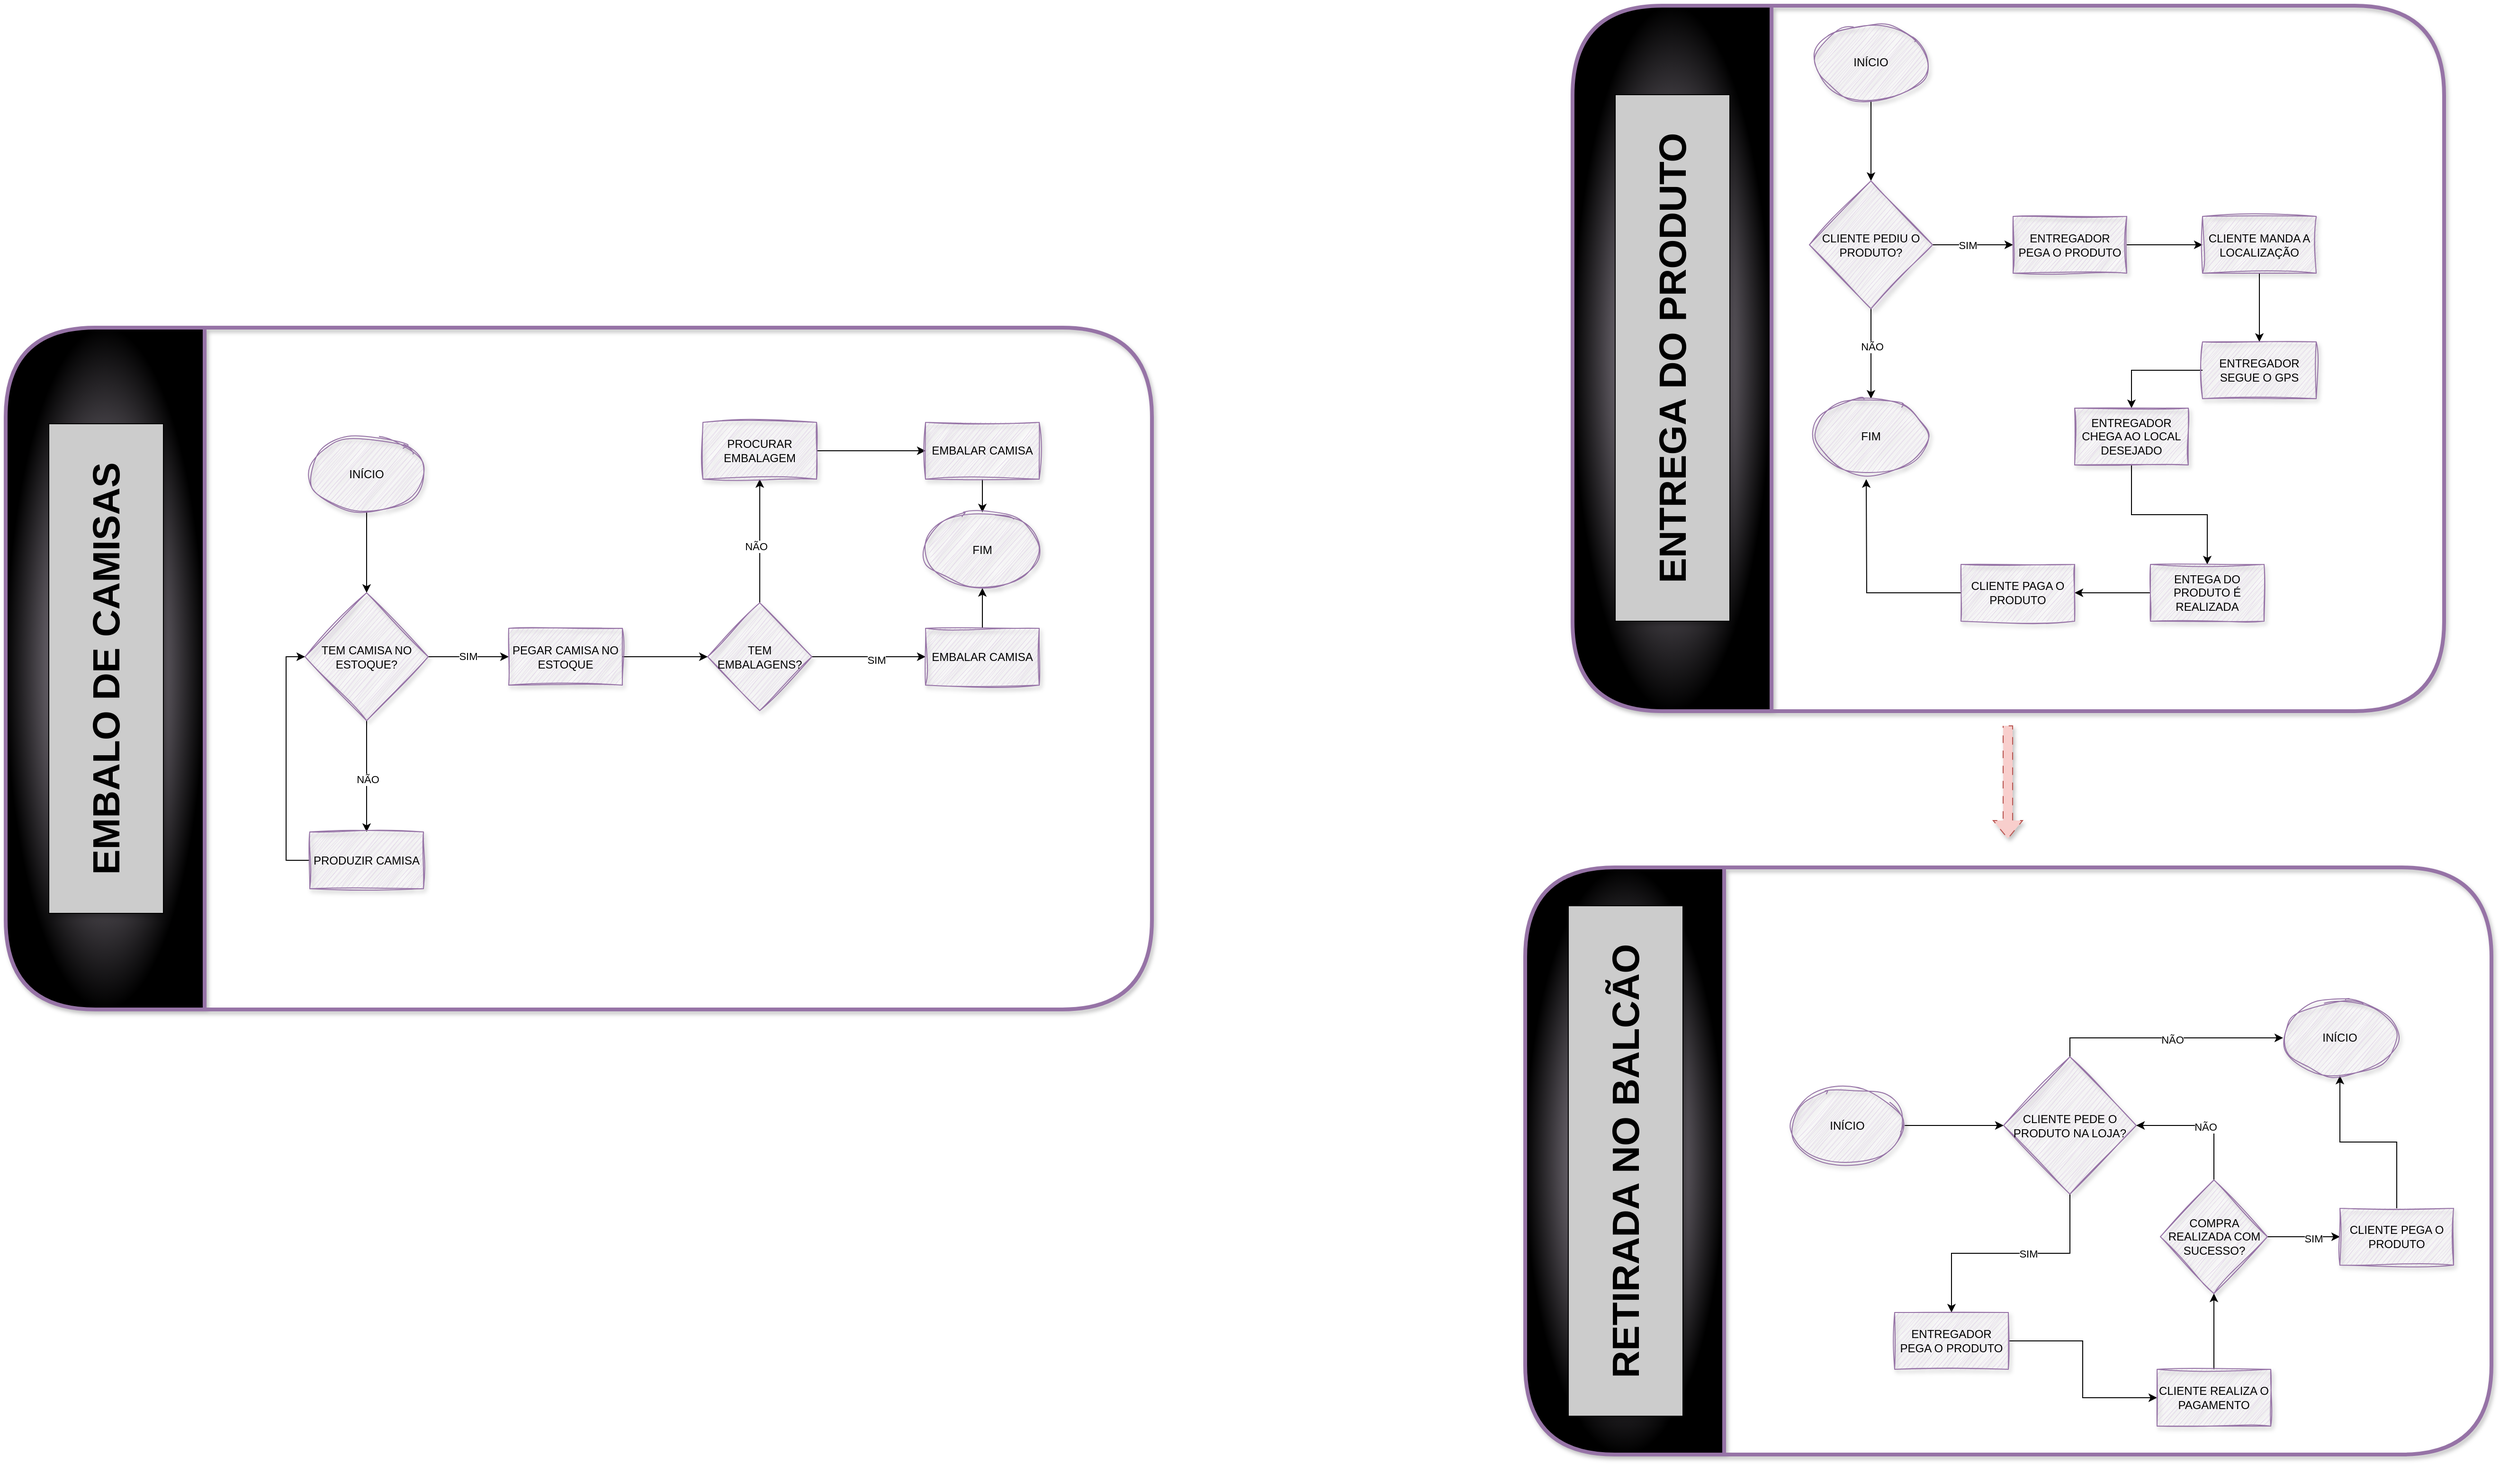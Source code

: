 <mxfile version="24.4.8" type="device">
  <diagram name="Página-1" id="2dj3aInbsEPUunj4bMWg">
    <mxGraphModel dx="8824" dy="3910" grid="1" gridSize="10" guides="1" tooltips="1" connect="1" arrows="1" fold="1" page="1" pageScale="1" pageWidth="827" pageHeight="1169" math="0" shadow="0">
      <root>
        <mxCell id="0" />
        <mxCell id="1" parent="0" />
        <mxCell id="L2LrHDuiY713Vmyu1FEo-11" value="" style="edgeStyle=orthogonalEdgeStyle;rounded=0;orthogonalLoop=1;jettySize=auto;html=1;" parent="1" edge="1">
          <mxGeometry relative="1" as="geometry">
            <mxPoint x="540" y="430" as="sourcePoint" />
            <mxPoint x="540" y="430" as="targetPoint" />
          </mxGeometry>
        </mxCell>
        <mxCell id="L2LrHDuiY713Vmyu1FEo-116" style="edgeStyle=orthogonalEdgeStyle;rounded=0;orthogonalLoop=1;jettySize=auto;html=1;exitX=0;exitY=0.5;exitDx=0;exitDy=0;entryX=0;entryY=0.5;entryDx=0;entryDy=0;" parent="1" edge="1">
          <mxGeometry relative="1" as="geometry">
            <mxPoint x="-570" y="1160" as="targetPoint" />
          </mxGeometry>
        </mxCell>
        <mxCell id="L2LrHDuiY713Vmyu1FEo-135" value="&lt;blockquote style=&quot;line-height: 100%; font-size: 40px;&quot;&gt;EMBALO DE CAMISAS&lt;/blockquote&gt;" style="swimlane;horizontal=0;whiteSpace=wrap;html=1;startSize=210;strokeWidth=4;textShadow=1;labelBackgroundColor=#CCCCCC;labelBorderColor=default;fillColor=#e1d5e7;strokeColor=#9673a6;shadow=1;rounded=1;glass=0;swimlaneFillColor=none;gradientColor=default;gradientDirection=radial;" parent="1" vertex="1">
          <mxGeometry x="-1230" y="580" width="1210" height="720" as="geometry" />
        </mxCell>
        <mxCell id="z3RvKmDt7ZSWgqSZPwkr-36" value="" style="edgeStyle=orthogonalEdgeStyle;rounded=0;orthogonalLoop=1;jettySize=auto;html=1;" parent="L2LrHDuiY713Vmyu1FEo-135" source="L2LrHDuiY713Vmyu1FEo-60" target="z3RvKmDt7ZSWgqSZPwkr-35" edge="1">
          <mxGeometry relative="1" as="geometry" />
        </mxCell>
        <mxCell id="L2LrHDuiY713Vmyu1FEo-60" value="INÍCIO" style="ellipse;whiteSpace=wrap;html=1;fillColor=#e1d5e7;strokeColor=#9673a6;shadow=1;sketch=1;curveFitting=1;jiggle=2;" parent="L2LrHDuiY713Vmyu1FEo-135" vertex="1">
          <mxGeometry x="321" y="115.01" width="120" height="80" as="geometry" />
        </mxCell>
        <mxCell id="z3RvKmDt7ZSWgqSZPwkr-40" value="" style="edgeStyle=orthogonalEdgeStyle;rounded=0;orthogonalLoop=1;jettySize=auto;html=1;" parent="L2LrHDuiY713Vmyu1FEo-135" source="z3RvKmDt7ZSWgqSZPwkr-35" target="z3RvKmDt7ZSWgqSZPwkr-39" edge="1">
          <mxGeometry relative="1" as="geometry" />
        </mxCell>
        <mxCell id="z3RvKmDt7ZSWgqSZPwkr-42" value="NÃO" style="edgeLabel;html=1;align=center;verticalAlign=middle;resizable=0;points=[];" parent="z3RvKmDt7ZSWgqSZPwkr-40" vertex="1" connectable="0">
          <mxGeometry x="0.056" y="1" relative="1" as="geometry">
            <mxPoint as="offset" />
          </mxGeometry>
        </mxCell>
        <mxCell id="z3RvKmDt7ZSWgqSZPwkr-44" value="" style="edgeStyle=orthogonalEdgeStyle;rounded=0;orthogonalLoop=1;jettySize=auto;html=1;" parent="L2LrHDuiY713Vmyu1FEo-135" source="z3RvKmDt7ZSWgqSZPwkr-35" target="z3RvKmDt7ZSWgqSZPwkr-43" edge="1">
          <mxGeometry relative="1" as="geometry" />
        </mxCell>
        <mxCell id="z3RvKmDt7ZSWgqSZPwkr-45" value="SIM" style="edgeLabel;html=1;align=center;verticalAlign=middle;resizable=0;points=[];" parent="z3RvKmDt7ZSWgqSZPwkr-44" vertex="1" connectable="0">
          <mxGeometry x="-0.021" y="1" relative="1" as="geometry">
            <mxPoint as="offset" />
          </mxGeometry>
        </mxCell>
        <mxCell id="z3RvKmDt7ZSWgqSZPwkr-35" value="TEM CAMISA NO ESTOQUE?" style="rhombus;whiteSpace=wrap;html=1;fillColor=#e1d5e7;strokeColor=#9673a6;shadow=1;sketch=1;curveFitting=1;jiggle=2;" parent="L2LrHDuiY713Vmyu1FEo-135" vertex="1">
          <mxGeometry x="316" y="280.01" width="130" height="135" as="geometry" />
        </mxCell>
        <mxCell id="z3RvKmDt7ZSWgqSZPwkr-41" style="edgeStyle=orthogonalEdgeStyle;rounded=0;orthogonalLoop=1;jettySize=auto;html=1;exitX=0;exitY=0.5;exitDx=0;exitDy=0;entryX=0;entryY=0.5;entryDx=0;entryDy=0;" parent="L2LrHDuiY713Vmyu1FEo-135" source="z3RvKmDt7ZSWgqSZPwkr-39" target="z3RvKmDt7ZSWgqSZPwkr-35" edge="1">
          <mxGeometry relative="1" as="geometry" />
        </mxCell>
        <mxCell id="z3RvKmDt7ZSWgqSZPwkr-39" value="PRODUZIR CAMISA" style="whiteSpace=wrap;html=1;fillColor=#e1d5e7;strokeColor=#9673a6;shadow=1;sketch=1;curveFitting=1;jiggle=2;" parent="L2LrHDuiY713Vmyu1FEo-135" vertex="1">
          <mxGeometry x="321" y="532.51" width="120" height="60" as="geometry" />
        </mxCell>
        <mxCell id="z3RvKmDt7ZSWgqSZPwkr-49" value="" style="edgeStyle=orthogonalEdgeStyle;rounded=0;orthogonalLoop=1;jettySize=auto;html=1;" parent="L2LrHDuiY713Vmyu1FEo-135" source="z3RvKmDt7ZSWgqSZPwkr-43" target="z3RvKmDt7ZSWgqSZPwkr-48" edge="1">
          <mxGeometry relative="1" as="geometry" />
        </mxCell>
        <mxCell id="z3RvKmDt7ZSWgqSZPwkr-43" value="PEGAR CAMISA NO ESTOQUE" style="whiteSpace=wrap;html=1;fillColor=#e1d5e7;strokeColor=#9673a6;shadow=1;sketch=1;curveFitting=1;jiggle=2;" parent="L2LrHDuiY713Vmyu1FEo-135" vertex="1">
          <mxGeometry x="531" y="317.51" width="120" height="60" as="geometry" />
        </mxCell>
        <mxCell id="z3RvKmDt7ZSWgqSZPwkr-51" value="" style="edgeStyle=orthogonalEdgeStyle;rounded=0;orthogonalLoop=1;jettySize=auto;html=1;" parent="L2LrHDuiY713Vmyu1FEo-135" source="z3RvKmDt7ZSWgqSZPwkr-48" target="z3RvKmDt7ZSWgqSZPwkr-50" edge="1">
          <mxGeometry relative="1" as="geometry" />
        </mxCell>
        <mxCell id="z3RvKmDt7ZSWgqSZPwkr-52" value="NÃO" style="edgeLabel;html=1;align=center;verticalAlign=middle;resizable=0;points=[];" parent="z3RvKmDt7ZSWgqSZPwkr-51" vertex="1" connectable="0">
          <mxGeometry x="-0.08" y="4" relative="1" as="geometry">
            <mxPoint as="offset" />
          </mxGeometry>
        </mxCell>
        <mxCell id="z3RvKmDt7ZSWgqSZPwkr-53" value="" style="edgeStyle=orthogonalEdgeStyle;rounded=0;orthogonalLoop=1;jettySize=auto;html=1;" parent="L2LrHDuiY713Vmyu1FEo-135" source="z3RvKmDt7ZSWgqSZPwkr-48" edge="1">
          <mxGeometry relative="1" as="geometry">
            <mxPoint x="971.0" y="347.515" as="targetPoint" />
          </mxGeometry>
        </mxCell>
        <mxCell id="z3RvKmDt7ZSWgqSZPwkr-54" value="SIM" style="edgeLabel;html=1;align=center;verticalAlign=middle;resizable=0;points=[];" parent="z3RvKmDt7ZSWgqSZPwkr-53" vertex="1" connectable="0">
          <mxGeometry x="0.134" y="-3" relative="1" as="geometry">
            <mxPoint as="offset" />
          </mxGeometry>
        </mxCell>
        <mxCell id="z3RvKmDt7ZSWgqSZPwkr-48" value="TEM EMBALAGENS?" style="rhombus;whiteSpace=wrap;html=1;fillColor=#e1d5e7;strokeColor=#9673a6;shadow=1;sketch=1;curveFitting=1;jiggle=2;" parent="L2LrHDuiY713Vmyu1FEo-135" vertex="1">
          <mxGeometry x="741" y="290.64" width="110" height="113.75" as="geometry" />
        </mxCell>
        <mxCell id="z3RvKmDt7ZSWgqSZPwkr-56" value="" style="edgeStyle=orthogonalEdgeStyle;rounded=0;orthogonalLoop=1;jettySize=auto;html=1;" parent="L2LrHDuiY713Vmyu1FEo-135" source="z3RvKmDt7ZSWgqSZPwkr-50" target="z3RvKmDt7ZSWgqSZPwkr-55" edge="1">
          <mxGeometry relative="1" as="geometry" />
        </mxCell>
        <mxCell id="z3RvKmDt7ZSWgqSZPwkr-50" value="PROCURAR EMBALAGEM" style="whiteSpace=wrap;html=1;fillColor=#e1d5e7;strokeColor=#9673a6;shadow=1;sketch=1;curveFitting=1;jiggle=2;" parent="L2LrHDuiY713Vmyu1FEo-135" vertex="1">
          <mxGeometry x="736" y="100.005" width="120" height="60" as="geometry" />
        </mxCell>
        <mxCell id="z3RvKmDt7ZSWgqSZPwkr-65" value="" style="edgeStyle=orthogonalEdgeStyle;rounded=0;orthogonalLoop=1;jettySize=auto;html=1;" parent="L2LrHDuiY713Vmyu1FEo-135" source="z3RvKmDt7ZSWgqSZPwkr-55" target="z3RvKmDt7ZSWgqSZPwkr-62" edge="1">
          <mxGeometry relative="1" as="geometry" />
        </mxCell>
        <mxCell id="z3RvKmDt7ZSWgqSZPwkr-55" value="EMBALAR CAMISA" style="whiteSpace=wrap;html=1;fillColor=#e1d5e7;strokeColor=#9673a6;shadow=1;sketch=1;curveFitting=1;jiggle=2;" parent="L2LrHDuiY713Vmyu1FEo-135" vertex="1">
          <mxGeometry x="971" y="100.005" width="120" height="60" as="geometry" />
        </mxCell>
        <mxCell id="z3RvKmDt7ZSWgqSZPwkr-64" value="" style="edgeStyle=orthogonalEdgeStyle;rounded=0;orthogonalLoop=1;jettySize=auto;html=1;" parent="L2LrHDuiY713Vmyu1FEo-135" source="z3RvKmDt7ZSWgqSZPwkr-59" target="z3RvKmDt7ZSWgqSZPwkr-62" edge="1">
          <mxGeometry relative="1" as="geometry" />
        </mxCell>
        <mxCell id="z3RvKmDt7ZSWgqSZPwkr-59" value="EMBALAR CAMISA" style="whiteSpace=wrap;html=1;fillColor=#e1d5e7;strokeColor=#9673a6;shadow=1;sketch=1;curveFitting=1;jiggle=2;" parent="L2LrHDuiY713Vmyu1FEo-135" vertex="1">
          <mxGeometry x="971" y="317.515" width="120" height="60" as="geometry" />
        </mxCell>
        <mxCell id="z3RvKmDt7ZSWgqSZPwkr-62" value="FIM" style="ellipse;whiteSpace=wrap;html=1;fillColor=#e1d5e7;strokeColor=#9673a6;shadow=1;sketch=1;curveFitting=1;jiggle=2;" parent="L2LrHDuiY713Vmyu1FEo-135" vertex="1">
          <mxGeometry x="971" y="195.01" width="120" height="80" as="geometry" />
        </mxCell>
        <mxCell id="z3RvKmDt7ZSWgqSZPwkr-66" value="&lt;blockquote style=&quot;line-height: 100%; font-size: 40px;&quot;&gt;ENTREGA DO PRODUTO&lt;/blockquote&gt;" style="swimlane;horizontal=0;whiteSpace=wrap;html=1;startSize=210;strokeWidth=4;textShadow=1;labelBackgroundColor=#CCCCCC;labelBorderColor=default;fillColor=#e1d5e7;strokeColor=#9673a6;shadow=1;rounded=1;glass=0;swimlaneFillColor=none;gradientColor=default;gradientDirection=radial;" parent="1" vertex="1">
          <mxGeometry x="424" y="240" width="920" height="744.99" as="geometry" />
        </mxCell>
        <mxCell id="z3RvKmDt7ZSWgqSZPwkr-67" value="" style="edgeStyle=orthogonalEdgeStyle;rounded=0;orthogonalLoop=1;jettySize=auto;html=1;" parent="z3RvKmDt7ZSWgqSZPwkr-66" source="z3RvKmDt7ZSWgqSZPwkr-68" target="z3RvKmDt7ZSWgqSZPwkr-73" edge="1">
          <mxGeometry relative="1" as="geometry" />
        </mxCell>
        <mxCell id="z3RvKmDt7ZSWgqSZPwkr-68" value="INÍCIO" style="ellipse;whiteSpace=wrap;html=1;fillColor=#e1d5e7;strokeColor=#9673a6;shadow=1;sketch=1;curveFitting=1;jiggle=2;" parent="z3RvKmDt7ZSWgqSZPwkr-66" vertex="1">
          <mxGeometry x="255" y="20" width="120" height="80" as="geometry" />
        </mxCell>
        <mxCell id="z3RvKmDt7ZSWgqSZPwkr-95" value="" style="edgeStyle=orthogonalEdgeStyle;rounded=0;orthogonalLoop=1;jettySize=auto;html=1;" parent="z3RvKmDt7ZSWgqSZPwkr-66" source="z3RvKmDt7ZSWgqSZPwkr-73" target="z3RvKmDt7ZSWgqSZPwkr-93" edge="1">
          <mxGeometry relative="1" as="geometry" />
        </mxCell>
        <mxCell id="z3RvKmDt7ZSWgqSZPwkr-96" value="NÃO" style="edgeLabel;html=1;align=center;verticalAlign=middle;resizable=0;points=[];" parent="z3RvKmDt7ZSWgqSZPwkr-95" vertex="1" connectable="0">
          <mxGeometry x="-0.165" y="1" relative="1" as="geometry">
            <mxPoint as="offset" />
          </mxGeometry>
        </mxCell>
        <mxCell id="z3RvKmDt7ZSWgqSZPwkr-98" value="" style="edgeStyle=orthogonalEdgeStyle;rounded=0;orthogonalLoop=1;jettySize=auto;html=1;" parent="z3RvKmDt7ZSWgqSZPwkr-66" source="z3RvKmDt7ZSWgqSZPwkr-73" target="z3RvKmDt7ZSWgqSZPwkr-97" edge="1">
          <mxGeometry relative="1" as="geometry" />
        </mxCell>
        <mxCell id="z3RvKmDt7ZSWgqSZPwkr-101" value="SIM" style="edgeLabel;html=1;align=center;verticalAlign=middle;resizable=0;points=[];" parent="z3RvKmDt7ZSWgqSZPwkr-98" vertex="1" connectable="0">
          <mxGeometry x="-0.145" relative="1" as="geometry">
            <mxPoint as="offset" />
          </mxGeometry>
        </mxCell>
        <mxCell id="z3RvKmDt7ZSWgqSZPwkr-73" value="CLIENTE PEDIU O PRODUTO?" style="rhombus;whiteSpace=wrap;html=1;fillColor=#e1d5e7;strokeColor=#9673a6;shadow=1;sketch=1;curveFitting=1;jiggle=2;" parent="z3RvKmDt7ZSWgqSZPwkr-66" vertex="1">
          <mxGeometry x="250" y="185" width="130" height="135" as="geometry" />
        </mxCell>
        <mxCell id="z3RvKmDt7ZSWgqSZPwkr-93" value="FIM" style="ellipse;whiteSpace=wrap;html=1;fillColor=#e1d5e7;strokeColor=#9673a6;shadow=1;sketch=1;curveFitting=1;jiggle=2;" parent="z3RvKmDt7ZSWgqSZPwkr-66" vertex="1">
          <mxGeometry x="255" y="414.99" width="120" height="80" as="geometry" />
        </mxCell>
        <mxCell id="z3RvKmDt7ZSWgqSZPwkr-103" value="" style="edgeStyle=orthogonalEdgeStyle;rounded=0;orthogonalLoop=1;jettySize=auto;html=1;" parent="z3RvKmDt7ZSWgqSZPwkr-66" source="z3RvKmDt7ZSWgqSZPwkr-97" target="z3RvKmDt7ZSWgqSZPwkr-102" edge="1">
          <mxGeometry relative="1" as="geometry" />
        </mxCell>
        <mxCell id="z3RvKmDt7ZSWgqSZPwkr-97" value="ENTREGADOR PEGA O PRODUTO" style="whiteSpace=wrap;html=1;fillColor=#e1d5e7;strokeColor=#9673a6;shadow=1;sketch=1;curveFitting=1;jiggle=2;" parent="z3RvKmDt7ZSWgqSZPwkr-66" vertex="1">
          <mxGeometry x="465" y="222.5" width="120" height="60" as="geometry" />
        </mxCell>
        <mxCell id="z3RvKmDt7ZSWgqSZPwkr-105" value="" style="edgeStyle=orthogonalEdgeStyle;rounded=0;orthogonalLoop=1;jettySize=auto;html=1;" parent="z3RvKmDt7ZSWgqSZPwkr-66" source="z3RvKmDt7ZSWgqSZPwkr-102" target="z3RvKmDt7ZSWgqSZPwkr-104" edge="1">
          <mxGeometry relative="1" as="geometry" />
        </mxCell>
        <mxCell id="z3RvKmDt7ZSWgqSZPwkr-102" value="CLIENTE MANDA A LOCALIZAÇÃO" style="whiteSpace=wrap;html=1;fillColor=#e1d5e7;strokeColor=#9673a6;shadow=1;sketch=1;curveFitting=1;jiggle=2;" parent="z3RvKmDt7ZSWgqSZPwkr-66" vertex="1">
          <mxGeometry x="665" y="222.5" width="120" height="60" as="geometry" />
        </mxCell>
        <mxCell id="z3RvKmDt7ZSWgqSZPwkr-107" value="" style="edgeStyle=orthogonalEdgeStyle;rounded=0;orthogonalLoop=1;jettySize=auto;html=1;" parent="z3RvKmDt7ZSWgqSZPwkr-66" source="z3RvKmDt7ZSWgqSZPwkr-104" target="z3RvKmDt7ZSWgqSZPwkr-106" edge="1">
          <mxGeometry relative="1" as="geometry" />
        </mxCell>
        <mxCell id="z3RvKmDt7ZSWgqSZPwkr-104" value="ENTREGADOR SEGUE O GPS" style="whiteSpace=wrap;html=1;fillColor=#e1d5e7;strokeColor=#9673a6;shadow=1;sketch=1;curveFitting=1;jiggle=2;" parent="z3RvKmDt7ZSWgqSZPwkr-66" vertex="1">
          <mxGeometry x="665" y="354.99" width="120" height="60" as="geometry" />
        </mxCell>
        <mxCell id="z3RvKmDt7ZSWgqSZPwkr-134" value="" style="edgeStyle=orthogonalEdgeStyle;rounded=0;orthogonalLoop=1;jettySize=auto;html=1;" parent="z3RvKmDt7ZSWgqSZPwkr-66" source="z3RvKmDt7ZSWgqSZPwkr-106" target="z3RvKmDt7ZSWgqSZPwkr-108" edge="1">
          <mxGeometry relative="1" as="geometry" />
        </mxCell>
        <mxCell id="z3RvKmDt7ZSWgqSZPwkr-106" value="ENTREGADOR CHEGA AO LOCAL DESEJADO" style="whiteSpace=wrap;html=1;fillColor=#e1d5e7;strokeColor=#9673a6;shadow=1;sketch=1;curveFitting=1;jiggle=2;" parent="z3RvKmDt7ZSWgqSZPwkr-66" vertex="1">
          <mxGeometry x="530" y="424.99" width="120" height="60" as="geometry" />
        </mxCell>
        <mxCell id="z3RvKmDt7ZSWgqSZPwkr-138" value="" style="edgeStyle=orthogonalEdgeStyle;rounded=0;orthogonalLoop=1;jettySize=auto;html=1;" parent="z3RvKmDt7ZSWgqSZPwkr-66" source="z3RvKmDt7ZSWgqSZPwkr-108" target="z3RvKmDt7ZSWgqSZPwkr-137" edge="1">
          <mxGeometry relative="1" as="geometry" />
        </mxCell>
        <mxCell id="z3RvKmDt7ZSWgqSZPwkr-108" value="ENTEGA DO PRODUTO É REALIZADA" style="whiteSpace=wrap;html=1;fillColor=#e1d5e7;strokeColor=#9673a6;shadow=1;sketch=1;curveFitting=1;jiggle=2;" parent="z3RvKmDt7ZSWgqSZPwkr-66" vertex="1">
          <mxGeometry x="610" y="590" width="120" height="60" as="geometry" />
        </mxCell>
        <mxCell id="z3RvKmDt7ZSWgqSZPwkr-139" style="edgeStyle=orthogonalEdgeStyle;rounded=0;orthogonalLoop=1;jettySize=auto;html=1;exitX=0;exitY=0.5;exitDx=0;exitDy=0;" parent="z3RvKmDt7ZSWgqSZPwkr-66" source="z3RvKmDt7ZSWgqSZPwkr-137" edge="1">
          <mxGeometry relative="1" as="geometry">
            <mxPoint x="310" y="500" as="targetPoint" />
          </mxGeometry>
        </mxCell>
        <mxCell id="z3RvKmDt7ZSWgqSZPwkr-137" value="CLIENTE PAGA O PRODUTO" style="whiteSpace=wrap;html=1;fillColor=#e1d5e7;strokeColor=#9673a6;shadow=1;sketch=1;curveFitting=1;jiggle=2;" parent="z3RvKmDt7ZSWgqSZPwkr-66" vertex="1">
          <mxGeometry x="410" y="590" width="120" height="60" as="geometry" />
        </mxCell>
        <mxCell id="z3RvKmDt7ZSWgqSZPwkr-111" value="&lt;blockquote style=&quot;line-height: 100%; font-size: 40px;&quot;&gt;RETIRADA NO BALCÃO&lt;/blockquote&gt;" style="swimlane;horizontal=0;whiteSpace=wrap;html=1;startSize=210;strokeWidth=4;textShadow=1;labelBackgroundColor=#CCCCCC;labelBorderColor=default;fillColor=#e1d5e7;strokeColor=#9673a6;shadow=1;rounded=1;glass=0;swimlaneFillColor=none;gradientColor=default;gradientDirection=radial;" parent="1" vertex="1">
          <mxGeometry x="374" y="1150" width="1020" height="620" as="geometry" />
        </mxCell>
        <mxCell id="z3RvKmDt7ZSWgqSZPwkr-112" value="" style="edgeStyle=orthogonalEdgeStyle;rounded=0;orthogonalLoop=1;jettySize=auto;html=1;" parent="z3RvKmDt7ZSWgqSZPwkr-111" source="z3RvKmDt7ZSWgqSZPwkr-113" target="z3RvKmDt7ZSWgqSZPwkr-118" edge="1">
          <mxGeometry relative="1" as="geometry" />
        </mxCell>
        <mxCell id="z3RvKmDt7ZSWgqSZPwkr-113" value="INÍCIO" style="ellipse;whiteSpace=wrap;html=1;fillColor=#e1d5e7;strokeColor=#9673a6;shadow=1;sketch=1;curveFitting=1;jiggle=2;" parent="z3RvKmDt7ZSWgqSZPwkr-111" vertex="1">
          <mxGeometry x="280" y="232.5" width="120" height="80" as="geometry" />
        </mxCell>
        <mxCell id="z3RvKmDt7ZSWgqSZPwkr-116" value="" style="edgeStyle=orthogonalEdgeStyle;rounded=0;orthogonalLoop=1;jettySize=auto;html=1;" parent="z3RvKmDt7ZSWgqSZPwkr-111" source="z3RvKmDt7ZSWgqSZPwkr-118" target="z3RvKmDt7ZSWgqSZPwkr-121" edge="1">
          <mxGeometry relative="1" as="geometry" />
        </mxCell>
        <mxCell id="z3RvKmDt7ZSWgqSZPwkr-117" value="SIM" style="edgeLabel;html=1;align=center;verticalAlign=middle;resizable=0;points=[];" parent="z3RvKmDt7ZSWgqSZPwkr-116" vertex="1" connectable="0">
          <mxGeometry x="-0.145" relative="1" as="geometry">
            <mxPoint as="offset" />
          </mxGeometry>
        </mxCell>
        <mxCell id="z3RvKmDt7ZSWgqSZPwkr-154" style="edgeStyle=orthogonalEdgeStyle;rounded=0;orthogonalLoop=1;jettySize=auto;html=1;exitX=0.5;exitY=0;exitDx=0;exitDy=0;entryX=0;entryY=0.5;entryDx=0;entryDy=0;" parent="z3RvKmDt7ZSWgqSZPwkr-111" source="z3RvKmDt7ZSWgqSZPwkr-118" target="z3RvKmDt7ZSWgqSZPwkr-151" edge="1">
          <mxGeometry relative="1" as="geometry" />
        </mxCell>
        <mxCell id="z3RvKmDt7ZSWgqSZPwkr-155" value="NÃO" style="edgeLabel;html=1;align=center;verticalAlign=middle;resizable=0;points=[];" parent="z3RvKmDt7ZSWgqSZPwkr-154" vertex="1" connectable="0">
          <mxGeometry x="0.041" y="-2" relative="1" as="geometry">
            <mxPoint as="offset" />
          </mxGeometry>
        </mxCell>
        <mxCell id="z3RvKmDt7ZSWgqSZPwkr-118" value="CLIENTE PEDE O PRODUTO NA LOJA?" style="rhombus;whiteSpace=wrap;html=1;fillColor=#e1d5e7;strokeColor=#9673a6;shadow=1;sketch=1;curveFitting=1;jiggle=2;" parent="z3RvKmDt7ZSWgqSZPwkr-111" vertex="1">
          <mxGeometry x="505" y="200" width="140" height="145" as="geometry" />
        </mxCell>
        <mxCell id="z3RvKmDt7ZSWgqSZPwkr-120" value="" style="edgeStyle=orthogonalEdgeStyle;rounded=0;orthogonalLoop=1;jettySize=auto;html=1;" parent="z3RvKmDt7ZSWgqSZPwkr-111" source="z3RvKmDt7ZSWgqSZPwkr-121" target="z3RvKmDt7ZSWgqSZPwkr-123" edge="1">
          <mxGeometry relative="1" as="geometry" />
        </mxCell>
        <mxCell id="z3RvKmDt7ZSWgqSZPwkr-121" value="ENTREGADOR PEGA O PRODUTO" style="whiteSpace=wrap;html=1;fillColor=#e1d5e7;strokeColor=#9673a6;shadow=1;sketch=1;curveFitting=1;jiggle=2;" parent="z3RvKmDt7ZSWgqSZPwkr-111" vertex="1">
          <mxGeometry x="390" y="470" width="120" height="60" as="geometry" />
        </mxCell>
        <mxCell id="z3RvKmDt7ZSWgqSZPwkr-144" value="" style="edgeStyle=orthogonalEdgeStyle;rounded=0;orthogonalLoop=1;jettySize=auto;html=1;" parent="z3RvKmDt7ZSWgqSZPwkr-111" source="z3RvKmDt7ZSWgqSZPwkr-123" target="z3RvKmDt7ZSWgqSZPwkr-143" edge="1">
          <mxGeometry relative="1" as="geometry" />
        </mxCell>
        <mxCell id="z3RvKmDt7ZSWgqSZPwkr-123" value="CLIENTE REALIZA O PAGAMENTO" style="whiteSpace=wrap;html=1;fillColor=#e1d5e7;strokeColor=#9673a6;shadow=1;sketch=1;curveFitting=1;jiggle=2;" parent="z3RvKmDt7ZSWgqSZPwkr-111" vertex="1">
          <mxGeometry x="667" y="530" width="120" height="60" as="geometry" />
        </mxCell>
        <mxCell id="z3RvKmDt7ZSWgqSZPwkr-146" value="" style="edgeStyle=orthogonalEdgeStyle;rounded=0;orthogonalLoop=1;jettySize=auto;html=1;" parent="z3RvKmDt7ZSWgqSZPwkr-111" source="z3RvKmDt7ZSWgqSZPwkr-143" target="z3RvKmDt7ZSWgqSZPwkr-145" edge="1">
          <mxGeometry relative="1" as="geometry" />
        </mxCell>
        <mxCell id="z3RvKmDt7ZSWgqSZPwkr-147" value="SIM" style="edgeLabel;html=1;align=center;verticalAlign=middle;resizable=0;points=[];" parent="z3RvKmDt7ZSWgqSZPwkr-146" vertex="1" connectable="0">
          <mxGeometry x="0.268" y="-2" relative="1" as="geometry">
            <mxPoint as="offset" />
          </mxGeometry>
        </mxCell>
        <mxCell id="z3RvKmDt7ZSWgqSZPwkr-149" style="edgeStyle=orthogonalEdgeStyle;rounded=0;orthogonalLoop=1;jettySize=auto;html=1;exitX=0.5;exitY=0;exitDx=0;exitDy=0;entryX=1;entryY=0.5;entryDx=0;entryDy=0;" parent="z3RvKmDt7ZSWgqSZPwkr-111" source="z3RvKmDt7ZSWgqSZPwkr-143" target="z3RvKmDt7ZSWgqSZPwkr-118" edge="1">
          <mxGeometry relative="1" as="geometry" />
        </mxCell>
        <mxCell id="z3RvKmDt7ZSWgqSZPwkr-150" value="NÃO" style="edgeLabel;html=1;align=center;verticalAlign=middle;resizable=0;points=[];" parent="z3RvKmDt7ZSWgqSZPwkr-149" vertex="1" connectable="0">
          <mxGeometry x="-0.042" y="1" relative="1" as="geometry">
            <mxPoint as="offset" />
          </mxGeometry>
        </mxCell>
        <mxCell id="z3RvKmDt7ZSWgqSZPwkr-143" value="COMPRA REALIZADA COM SUCESSO?" style="rhombus;whiteSpace=wrap;html=1;fillColor=#e1d5e7;strokeColor=#9673a6;shadow=1;sketch=1;curveFitting=1;jiggle=2;" parent="z3RvKmDt7ZSWgqSZPwkr-111" vertex="1">
          <mxGeometry x="670.5" y="330" width="113" height="120" as="geometry" />
        </mxCell>
        <mxCell id="z3RvKmDt7ZSWgqSZPwkr-153" style="edgeStyle=orthogonalEdgeStyle;rounded=0;orthogonalLoop=1;jettySize=auto;html=1;entryX=0.5;entryY=1;entryDx=0;entryDy=0;" parent="z3RvKmDt7ZSWgqSZPwkr-111" source="z3RvKmDt7ZSWgqSZPwkr-145" target="z3RvKmDt7ZSWgqSZPwkr-151" edge="1">
          <mxGeometry relative="1" as="geometry" />
        </mxCell>
        <mxCell id="z3RvKmDt7ZSWgqSZPwkr-145" value="CLIENTE PEGA O PRODUTO" style="whiteSpace=wrap;html=1;fillColor=#e1d5e7;strokeColor=#9673a6;shadow=1;sketch=1;curveFitting=1;jiggle=2;" parent="z3RvKmDt7ZSWgqSZPwkr-111" vertex="1">
          <mxGeometry x="860" y="360" width="120" height="60" as="geometry" />
        </mxCell>
        <mxCell id="z3RvKmDt7ZSWgqSZPwkr-151" value="INÍCIO" style="ellipse;whiteSpace=wrap;html=1;fillColor=#e1d5e7;strokeColor=#9673a6;shadow=1;sketch=1;curveFitting=1;jiggle=2;" parent="z3RvKmDt7ZSWgqSZPwkr-111" vertex="1">
          <mxGeometry x="800" y="140" width="120" height="80" as="geometry" />
        </mxCell>
        <mxCell id="z3RvKmDt7ZSWgqSZPwkr-156" value="" style="shape=flexArrow;endArrow=classic;html=1;rounded=0;fillColor=#f8cecc;strokeColor=#b85450;flowAnimation=1;shadow=1;" parent="1" edge="1">
          <mxGeometry width="50" height="50" relative="1" as="geometry">
            <mxPoint x="883.52" y="1000" as="sourcePoint" />
            <mxPoint x="883.52" y="1120" as="targetPoint" />
          </mxGeometry>
        </mxCell>
      </root>
    </mxGraphModel>
  </diagram>
</mxfile>
